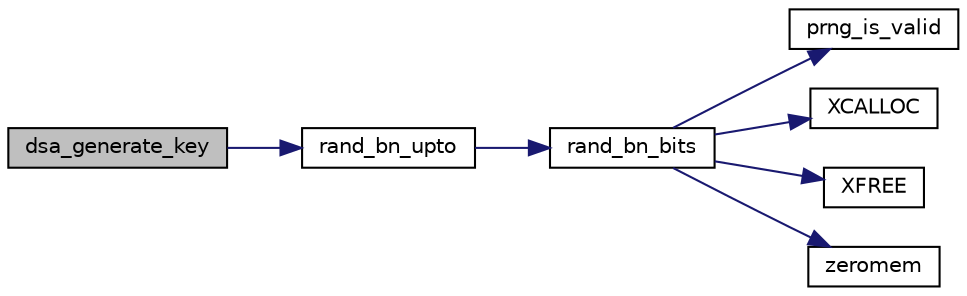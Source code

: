 digraph "dsa_generate_key"
{
 // LATEX_PDF_SIZE
  edge [fontname="Helvetica",fontsize="10",labelfontname="Helvetica",labelfontsize="10"];
  node [fontname="Helvetica",fontsize="10",shape=record];
  rankdir="LR";
  Node0 [label="dsa_generate_key",height=0.2,width=0.4,color="black", fillcolor="grey75", style="filled", fontcolor="black",tooltip="Create a DSA key."];
  Node0 -> Node1 [color="midnightblue",fontsize="10",style="solid",fontname="Helvetica"];
  Node1 [label="rand_bn_upto",height=0.2,width=0.4,color="black", fillcolor="white", style="filled",URL="$tomcrypt__private_8h.html#a8050acf530841fb2da3b667204039856",tooltip="Generate a random number N in a range: 1 <= N < limit."];
  Node1 -> Node2 [color="midnightblue",fontsize="10",style="solid",fontname="Helvetica"];
  Node2 [label="rand_bn_bits",height=0.2,width=0.4,color="black", fillcolor="white", style="filled",URL="$rand__bn_8c.html#a5a58a92a44e093e5b35960f7b92a6eb9",tooltip="Generate a random number N with given bitlength (note: MSB can be 0)"];
  Node2 -> Node3 [color="midnightblue",fontsize="10",style="solid",fontname="Helvetica"];
  Node3 [label="prng_is_valid",height=0.2,width=0.4,color="black", fillcolor="white", style="filled",URL="$tomcrypt__prng_8h.html#a7e4a212c1a29a3b8bb4f8d5a34676a1e",tooltip=" "];
  Node2 -> Node4 [color="midnightblue",fontsize="10",style="solid",fontname="Helvetica"];
  Node4 [label="XCALLOC",height=0.2,width=0.4,color="black", fillcolor="white", style="filled",URL="$tomcrypt__cfg_8h.html#a151dda14cd7acae31eaf1102b0cc0685",tooltip=" "];
  Node2 -> Node5 [color="midnightblue",fontsize="10",style="solid",fontname="Helvetica"];
  Node5 [label="XFREE",height=0.2,width=0.4,color="black", fillcolor="white", style="filled",URL="$tomcrypt__cfg_8h.html#a260d66fc0690e0502cf3bfe7b5244b75",tooltip=" "];
  Node2 -> Node6 [color="midnightblue",fontsize="10",style="solid",fontname="Helvetica"];
  Node6 [label="zeromem",height=0.2,width=0.4,color="black", fillcolor="white", style="filled",URL="$tomcrypt__misc_8h.html#a63b6e188713790263bfd3612fe8b398f",tooltip="Zero a block of memory."];
}
